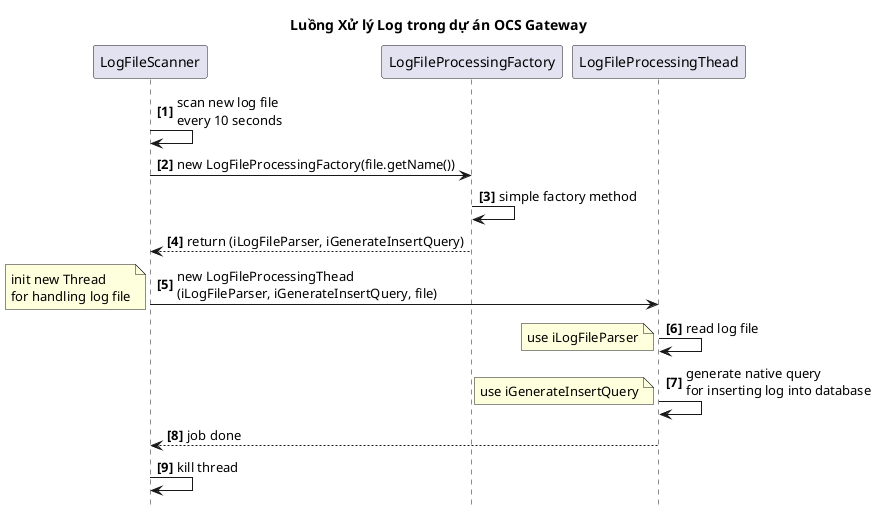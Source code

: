 @startuml
skinparam defaultFontName Verdana
title Luồng Xử lý Log trong dự án OCS Gateway
hide footbox
autonumber "<b>[0]"

LogFileScanner -> LogFileScanner: scan new log file\nevery 10 seconds

LogFileScanner -> LogFileProcessingFactory: new LogFileProcessingFactory(file.getName())

LogFileProcessingFactory -> LogFileProcessingFactory: simple factory method

LogFileProcessingFactory --> LogFileScanner: return (iLogFileParser, iGenerateInsertQuery)

LogFileScanner -> LogFileProcessingThead: new LogFileProcessingThead\n(iLogFileParser, iGenerateInsertQuery, file)
note left
  init new Thread
  for handling log file
end note

LogFileProcessingThead -> LogFileProcessingThead: read log file
note left
  use iLogFileParser
end note

LogFileProcessingThead -> LogFileProcessingThead: generate native query\nfor inserting log into database
note left
  use iGenerateInsertQuery
end note

LogFileProcessingThead --> LogFileScanner: job done

LogFileScanner -> LogFileScanner: kill thread

@enduml